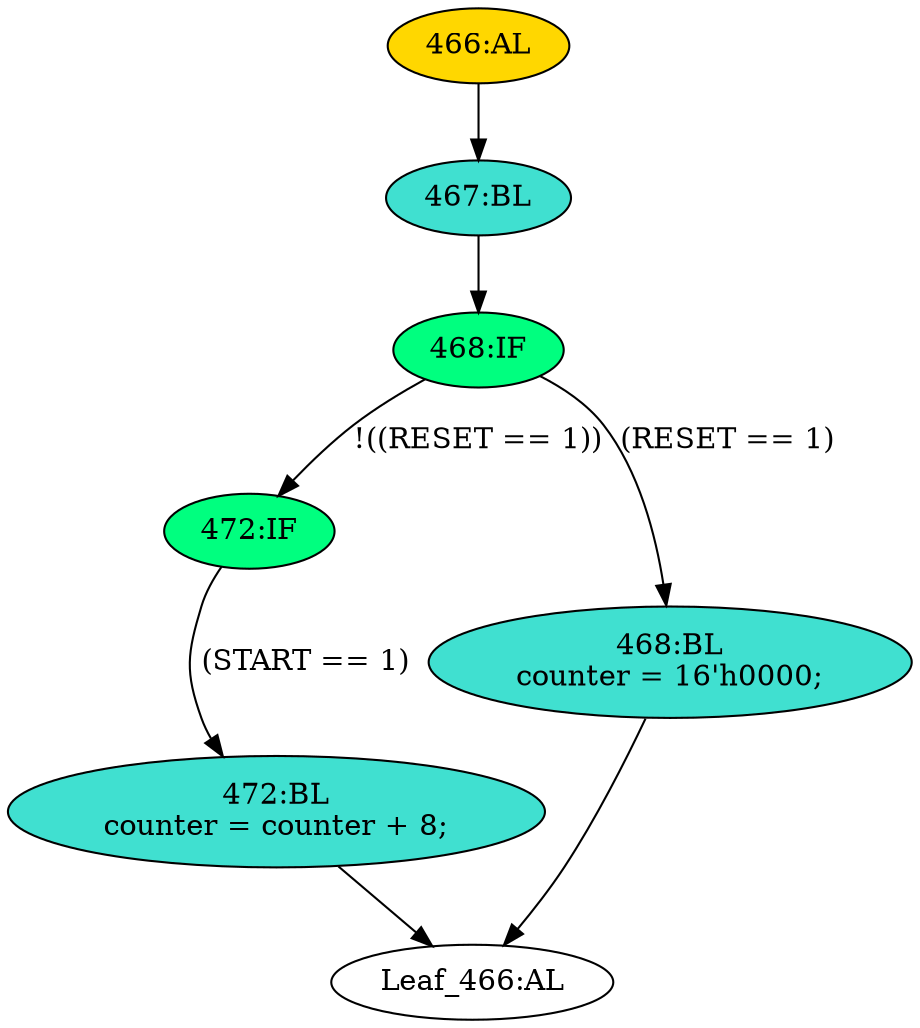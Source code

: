 strict digraph "" {
	node [label="\N"];
	"472:IF"	 [ast="<pyverilog.vparser.ast.IfStatement object at 0x7f2e132fc650>",
		fillcolor=springgreen,
		label="472:IF",
		statements="[]",
		style=filled,
		typ=IfStatement];
	"472:BL"	 [ast="<pyverilog.vparser.ast.Block object at 0x7f2e132fce10>",
		fillcolor=turquoise,
		label="472:BL
counter = counter + 8;",
		statements="[<pyverilog.vparser.ast.BlockingSubstitution object at 0x7f2e132fc510>]",
		style=filled,
		typ=Block];
	"472:IF" -> "472:BL"	 [cond="['START']",
		label="(START == 1)",
		lineno=472];
	"468:BL"	 [ast="<pyverilog.vparser.ast.Block object at 0x7f2e132fca10>",
		fillcolor=turquoise,
		label="468:BL
counter = 16'h0000;",
		statements="[<pyverilog.vparser.ast.BlockingSubstitution object at 0x7f2e132fce50>]",
		style=filled,
		typ=Block];
	"Leaf_466:AL"	 [def_var="['counter']",
		label="Leaf_466:AL"];
	"468:BL" -> "Leaf_466:AL"	 [cond="[]",
		lineno=None];
	"467:BL"	 [ast="<pyverilog.vparser.ast.Block object at 0x7f2e132fc150>",
		fillcolor=turquoise,
		label="467:BL",
		statements="[]",
		style=filled,
		typ=Block];
	"468:IF"	 [ast="<pyverilog.vparser.ast.IfStatement object at 0x7f2e132fc8d0>",
		fillcolor=springgreen,
		label="468:IF",
		statements="[]",
		style=filled,
		typ=IfStatement];
	"467:BL" -> "468:IF"	 [cond="[]",
		lineno=None];
	"472:BL" -> "Leaf_466:AL"	 [cond="[]",
		lineno=None];
	"468:IF" -> "472:IF"	 [cond="['RESET']",
		label="!((RESET == 1))",
		lineno=468];
	"468:IF" -> "468:BL"	 [cond="['RESET']",
		label="(RESET == 1)",
		lineno=468];
	"466:AL"	 [ast="<pyverilog.vparser.ast.Always object at 0x7f2e132e9350>",
		clk_sens=False,
		fillcolor=gold,
		label="466:AL",
		sens="['CLK', 'RESET']",
		statements="[]",
		style=filled,
		typ=Always,
		use_var="['RESET', 'START', 'counter']"];
	"466:AL" -> "467:BL"	 [cond="[]",
		lineno=None];
}
